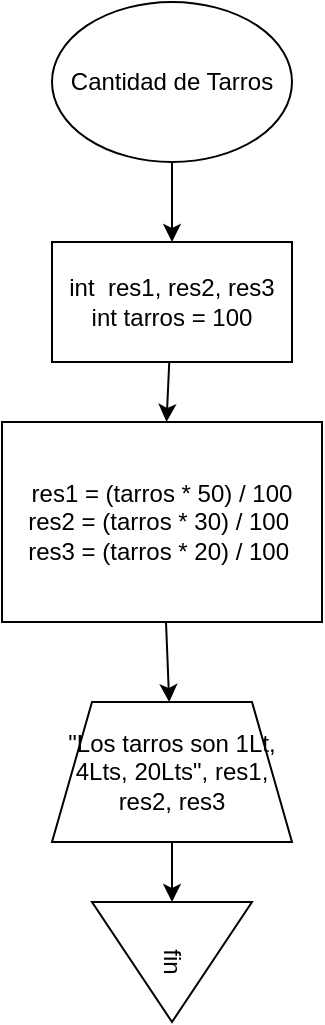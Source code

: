 <mxfile>
    <diagram id="5tKrLKUauqsDGeKLO-UM" name="Page-1">
        <mxGraphModel dx="1171" dy="787" grid="1" gridSize="10" guides="1" tooltips="1" connect="1" arrows="1" fold="1" page="1" pageScale="1" pageWidth="850" pageHeight="1100" math="0" shadow="0">
            <root>
                <mxCell id="0"/>
                <mxCell id="1" parent="0"/>
                <mxCell id="4" value="" style="edgeStyle=none;html=1;" edge="1" parent="1" source="2" target="3">
                    <mxGeometry relative="1" as="geometry"/>
                </mxCell>
                <mxCell id="2" value="Cantidad de Tarros" style="ellipse;whiteSpace=wrap;html=1;" vertex="1" parent="1">
                    <mxGeometry x="365" y="30" width="120" height="80" as="geometry"/>
                </mxCell>
                <mxCell id="5" style="edgeStyle=none;html=1;" edge="1" parent="1" source="3" target="9">
                    <mxGeometry relative="1" as="geometry">
                        <mxPoint x="425" y="240" as="targetPoint"/>
                    </mxGeometry>
                </mxCell>
                <mxCell id="3" value="int&amp;nbsp; res1, res2, res3&lt;br&gt;int tarros = 100" style="whiteSpace=wrap;html=1;" vertex="1" parent="1">
                    <mxGeometry x="365" y="150" width="120" height="60" as="geometry"/>
                </mxCell>
                <mxCell id="11" style="edgeStyle=none;html=1;" edge="1" parent="1" source="9" target="12">
                    <mxGeometry relative="1" as="geometry">
                        <mxPoint x="425" y="360" as="targetPoint"/>
                    </mxGeometry>
                </mxCell>
                <mxCell id="9" value="res1 = (tarros * 50) / 100&lt;br&gt;res2 = (tarros * 30) / 100&amp;nbsp;&lt;br&gt;res3 = (tarros * 20) / 100&amp;nbsp;" style="rounded=0;whiteSpace=wrap;html=1;" vertex="1" parent="1">
                    <mxGeometry x="340" y="240" width="160" height="100" as="geometry"/>
                </mxCell>
                <mxCell id="13" style="edgeStyle=none;html=1;" edge="1" parent="1" source="12" target="14">
                    <mxGeometry relative="1" as="geometry">
                        <mxPoint x="425" y="490" as="targetPoint"/>
                    </mxGeometry>
                </mxCell>
                <mxCell id="12" value="&quot;Los tarros son 1Lt, 4Lts, 20Lts&quot;, res1, res2, res3" style="shape=trapezoid;perimeter=trapezoidPerimeter;whiteSpace=wrap;html=1;fixedSize=1;" vertex="1" parent="1">
                    <mxGeometry x="365" y="380" width="120" height="70" as="geometry"/>
                </mxCell>
                <mxCell id="14" value="fin" style="triangle;whiteSpace=wrap;html=1;rotation=90;" vertex="1" parent="1">
                    <mxGeometry x="395" y="470" width="60" height="80" as="geometry"/>
                </mxCell>
            </root>
        </mxGraphModel>
    </diagram>
</mxfile>